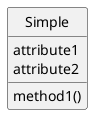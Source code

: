 @startuml Simple

hide circle
hide empty members

class Simple {
    attribute1
    attribute2
    method1()
}

@enduml